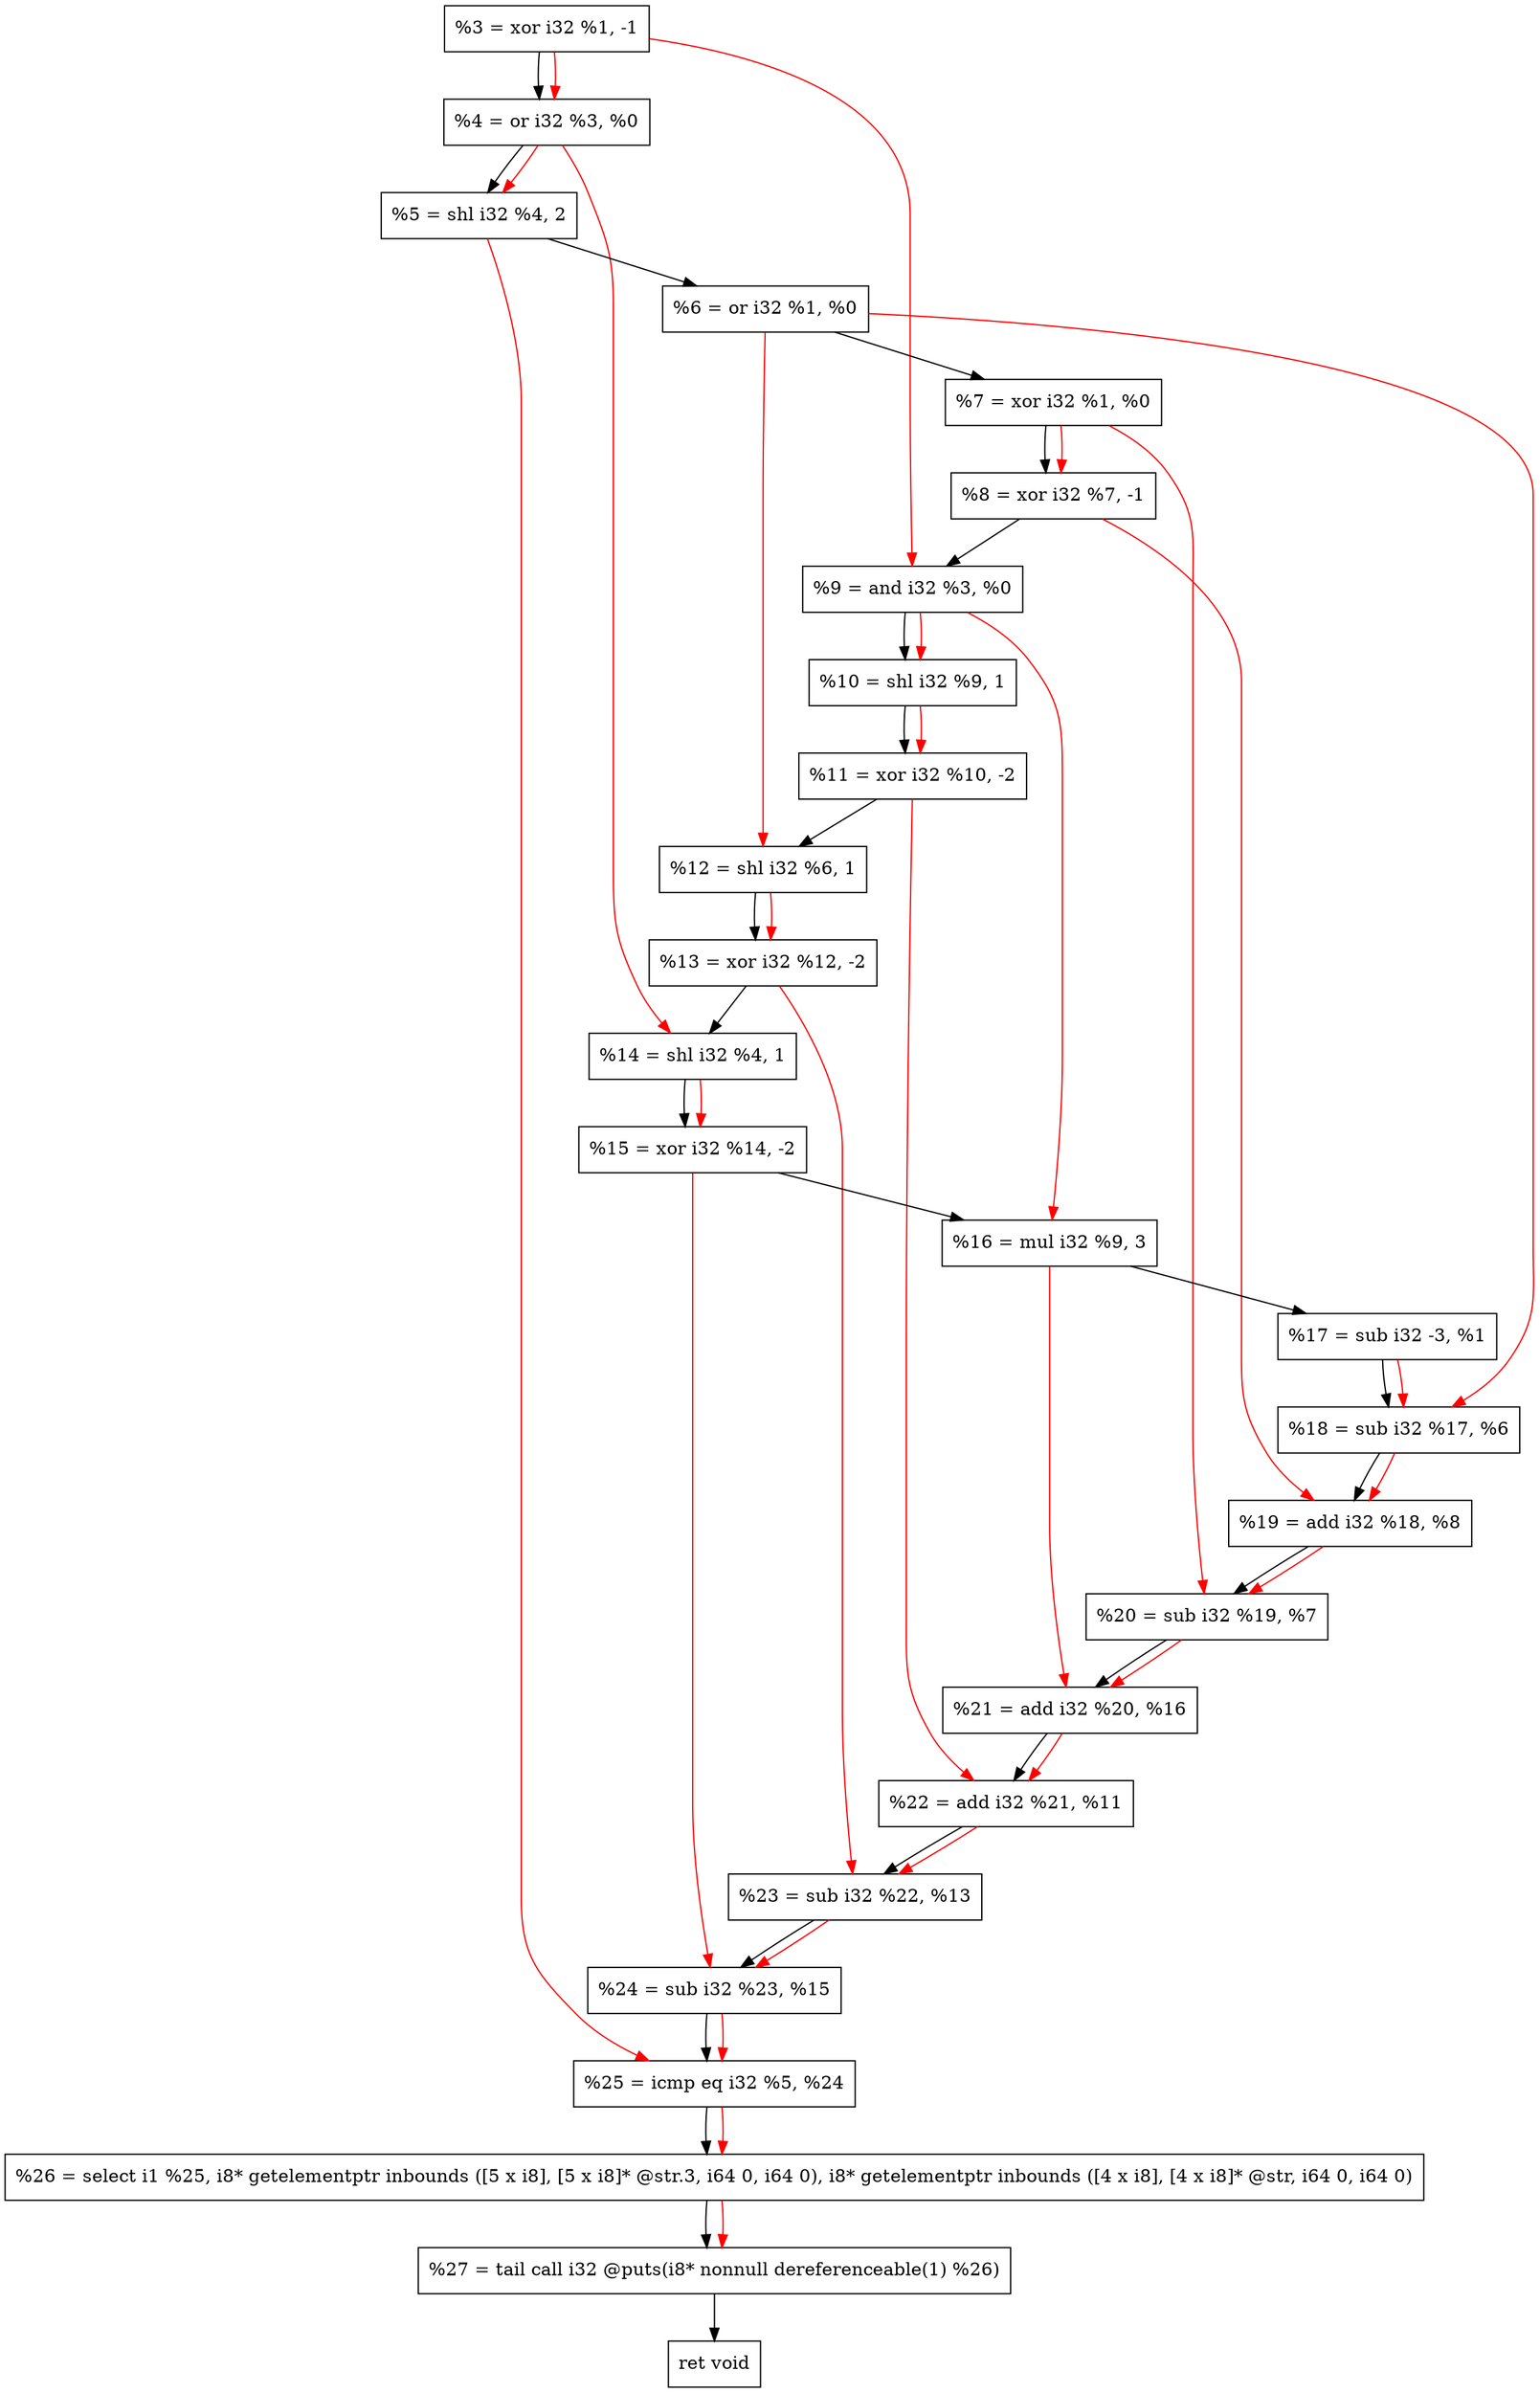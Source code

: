 digraph "DFG for'crackme' function" {
	Node0x2251b50[shape=record, label="  %3 = xor i32 %1, -1"];
	Node0x2251bc0[shape=record, label="  %4 = or i32 %3, %0"];
	Node0x2251c80[shape=record, label="  %5 = shl i32 %4, 2"];
	Node0x2251cf0[shape=record, label="  %6 = or i32 %1, %0"];
	Node0x2251d60[shape=record, label="  %7 = xor i32 %1, %0"];
	Node0x2251dd0[shape=record, label="  %8 = xor i32 %7, -1"];
	Node0x2251e40[shape=record, label="  %9 = and i32 %3, %0"];
	Node0x2251ee0[shape=record, label="  %10 = shl i32 %9, 1"];
	Node0x2251f80[shape=record, label="  %11 = xor i32 %10, -2"];
	Node0x2251ff0[shape=record, label="  %12 = shl i32 %6, 1"];
	Node0x2252060[shape=record, label="  %13 = xor i32 %12, -2"];
	Node0x22520d0[shape=record, label="  %14 = shl i32 %4, 1"];
	Node0x2252140[shape=record, label="  %15 = xor i32 %14, -2"];
	Node0x22521e0[shape=record, label="  %16 = mul i32 %9, 3"];
	Node0x2252280[shape=record, label="  %17 = sub i32 -3, %1"];
	Node0x22522f0[shape=record, label="  %18 = sub i32 %17, %6"];
	Node0x2252360[shape=record, label="  %19 = add i32 %18, %8"];
	Node0x22523d0[shape=record, label="  %20 = sub i32 %19, %7"];
	Node0x2252440[shape=record, label="  %21 = add i32 %20, %16"];
	Node0x22524b0[shape=record, label="  %22 = add i32 %21, %11"];
	Node0x2252520[shape=record, label="  %23 = sub i32 %22, %13"];
	Node0x2252590[shape=record, label="  %24 = sub i32 %23, %15"];
	Node0x2252600[shape=record, label="  %25 = icmp eq i32 %5, %24"];
	Node0x21f2268[shape=record, label="  %26 = select i1 %25, i8* getelementptr inbounds ([5 x i8], [5 x i8]* @str.3, i64 0, i64 0), i8* getelementptr inbounds ([4 x i8], [4 x i8]* @str, i64 0, i64 0)"];
	Node0x2252aa0[shape=record, label="  %27 = tail call i32 @puts(i8* nonnull dereferenceable(1) %26)"];
	Node0x2252af0[shape=record, label="  ret void"];
	Node0x2251b50 -> Node0x2251bc0;
	Node0x2251bc0 -> Node0x2251c80;
	Node0x2251c80 -> Node0x2251cf0;
	Node0x2251cf0 -> Node0x2251d60;
	Node0x2251d60 -> Node0x2251dd0;
	Node0x2251dd0 -> Node0x2251e40;
	Node0x2251e40 -> Node0x2251ee0;
	Node0x2251ee0 -> Node0x2251f80;
	Node0x2251f80 -> Node0x2251ff0;
	Node0x2251ff0 -> Node0x2252060;
	Node0x2252060 -> Node0x22520d0;
	Node0x22520d0 -> Node0x2252140;
	Node0x2252140 -> Node0x22521e0;
	Node0x22521e0 -> Node0x2252280;
	Node0x2252280 -> Node0x22522f0;
	Node0x22522f0 -> Node0x2252360;
	Node0x2252360 -> Node0x22523d0;
	Node0x22523d0 -> Node0x2252440;
	Node0x2252440 -> Node0x22524b0;
	Node0x22524b0 -> Node0x2252520;
	Node0x2252520 -> Node0x2252590;
	Node0x2252590 -> Node0x2252600;
	Node0x2252600 -> Node0x21f2268;
	Node0x21f2268 -> Node0x2252aa0;
	Node0x2252aa0 -> Node0x2252af0;
edge [color=red]
	Node0x2251b50 -> Node0x2251bc0;
	Node0x2251bc0 -> Node0x2251c80;
	Node0x2251d60 -> Node0x2251dd0;
	Node0x2251b50 -> Node0x2251e40;
	Node0x2251e40 -> Node0x2251ee0;
	Node0x2251ee0 -> Node0x2251f80;
	Node0x2251cf0 -> Node0x2251ff0;
	Node0x2251ff0 -> Node0x2252060;
	Node0x2251bc0 -> Node0x22520d0;
	Node0x22520d0 -> Node0x2252140;
	Node0x2251e40 -> Node0x22521e0;
	Node0x2252280 -> Node0x22522f0;
	Node0x2251cf0 -> Node0x22522f0;
	Node0x22522f0 -> Node0x2252360;
	Node0x2251dd0 -> Node0x2252360;
	Node0x2252360 -> Node0x22523d0;
	Node0x2251d60 -> Node0x22523d0;
	Node0x22523d0 -> Node0x2252440;
	Node0x22521e0 -> Node0x2252440;
	Node0x2252440 -> Node0x22524b0;
	Node0x2251f80 -> Node0x22524b0;
	Node0x22524b0 -> Node0x2252520;
	Node0x2252060 -> Node0x2252520;
	Node0x2252520 -> Node0x2252590;
	Node0x2252140 -> Node0x2252590;
	Node0x2251c80 -> Node0x2252600;
	Node0x2252590 -> Node0x2252600;
	Node0x2252600 -> Node0x21f2268;
	Node0x21f2268 -> Node0x2252aa0;
}
